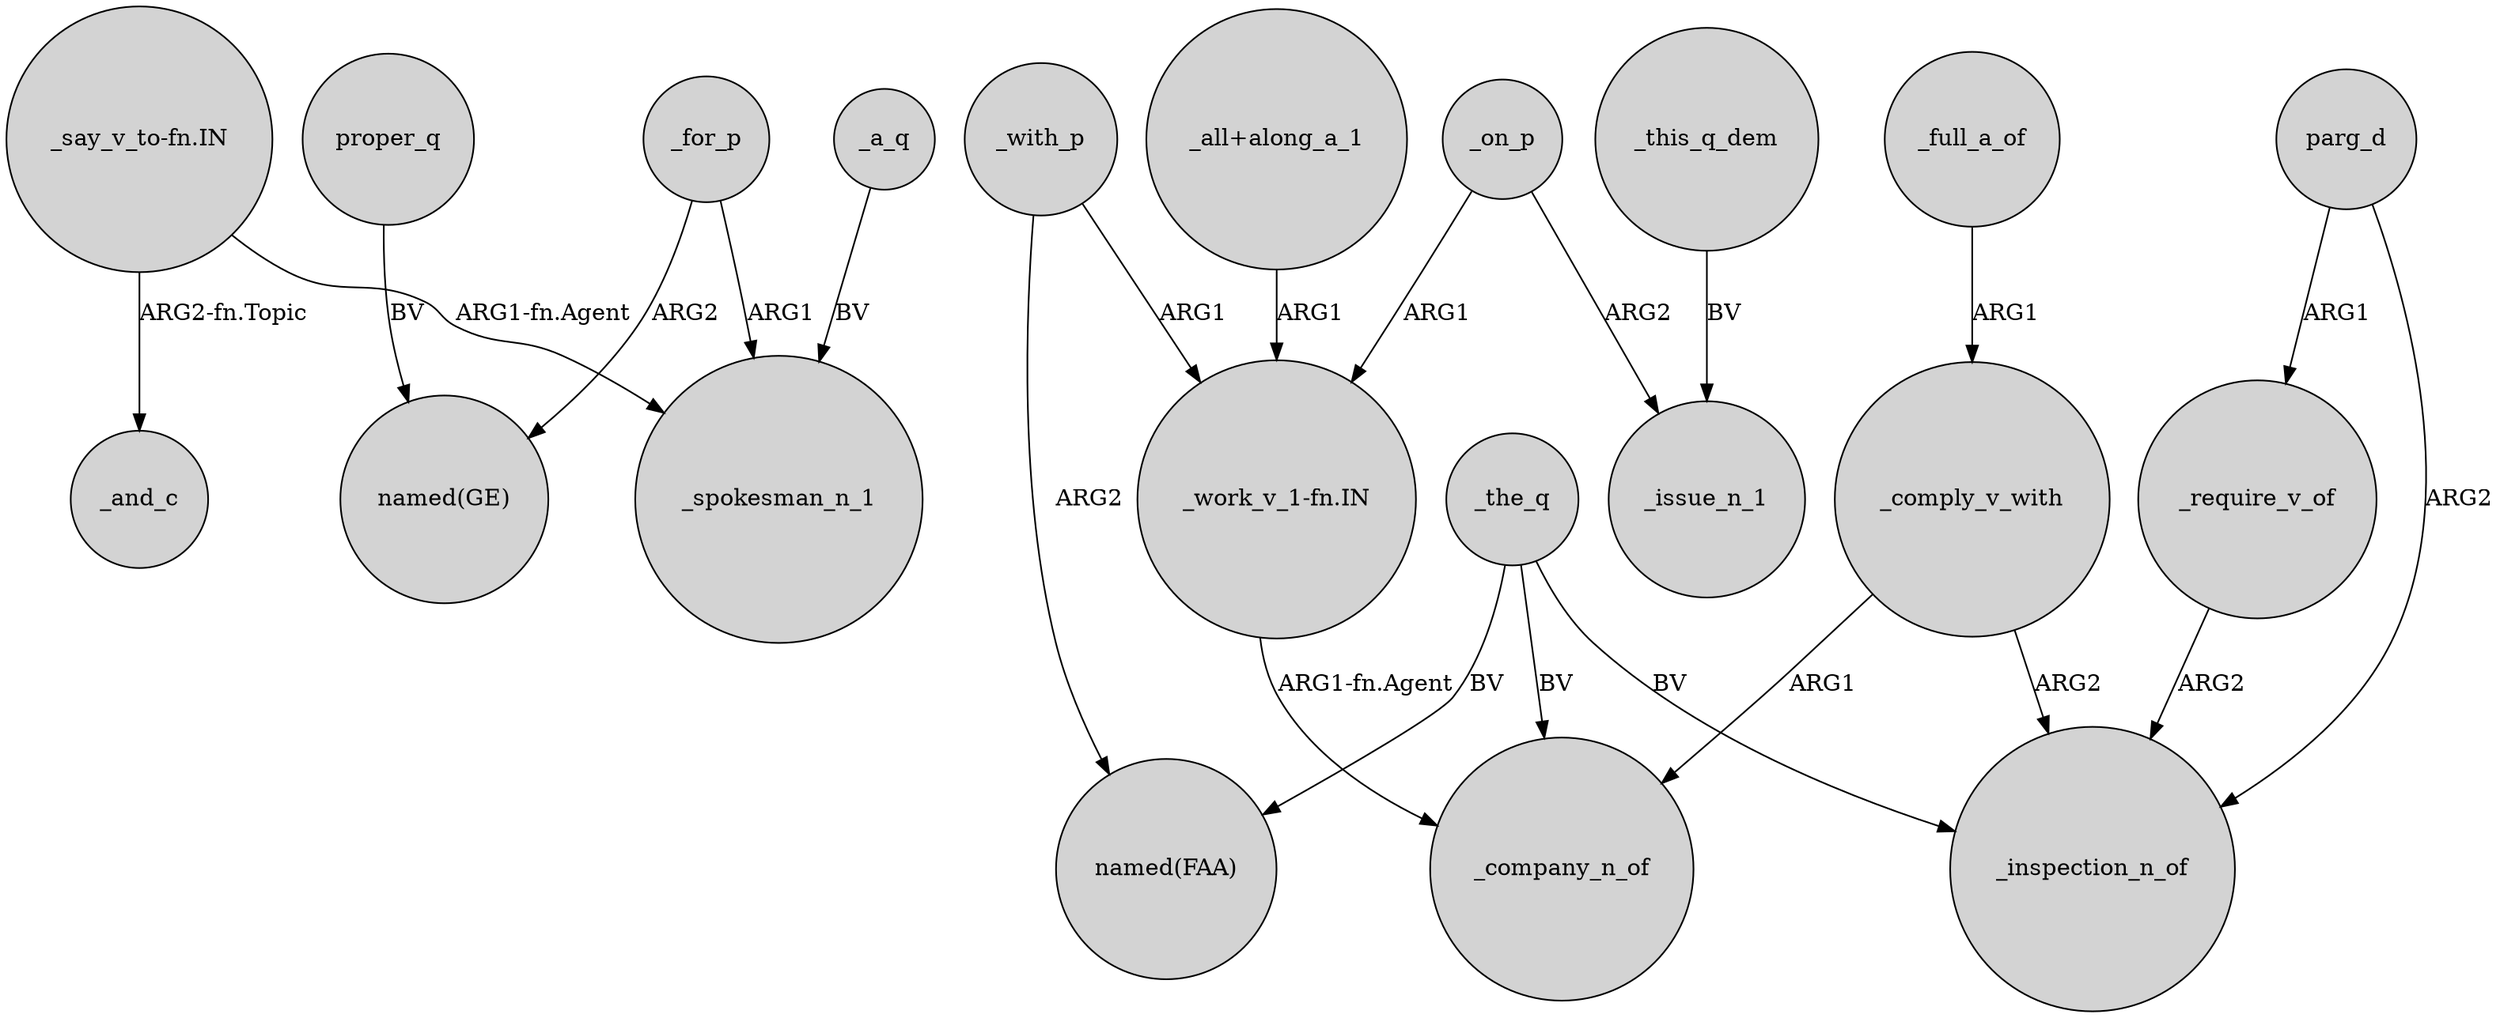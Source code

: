 digraph {
	node [shape=circle style=filled]
	_for_p -> _spokesman_n_1 [label=ARG1]
	_comply_v_with -> _company_n_of [label=ARG1]
	_the_q -> "named(FAA)" [label=BV]
	"_all+along_a_1" -> "_work_v_1-fn.IN" [label=ARG1]
	proper_q -> "named(GE)" [label=BV]
	parg_d -> _inspection_n_of [label=ARG2]
	_with_p -> "named(FAA)" [label=ARG2]
	_the_q -> _company_n_of [label=BV]
	"_say_v_to-fn.IN" -> _spokesman_n_1 [label="ARG1-fn.Agent"]
	_on_p -> _issue_n_1 [label=ARG2]
	_on_p -> "_work_v_1-fn.IN" [label=ARG1]
	_require_v_of -> _inspection_n_of [label=ARG2]
	_this_q_dem -> _issue_n_1 [label=BV]
	_comply_v_with -> _inspection_n_of [label=ARG2]
	"_say_v_to-fn.IN" -> _and_c [label="ARG2-fn.Topic"]
	_for_p -> "named(GE)" [label=ARG2]
	parg_d -> _require_v_of [label=ARG1]
	"_work_v_1-fn.IN" -> _company_n_of [label="ARG1-fn.Agent"]
	_a_q -> _spokesman_n_1 [label=BV]
	_with_p -> "_work_v_1-fn.IN" [label=ARG1]
	_full_a_of -> _comply_v_with [label=ARG1]
	_the_q -> _inspection_n_of [label=BV]
}
